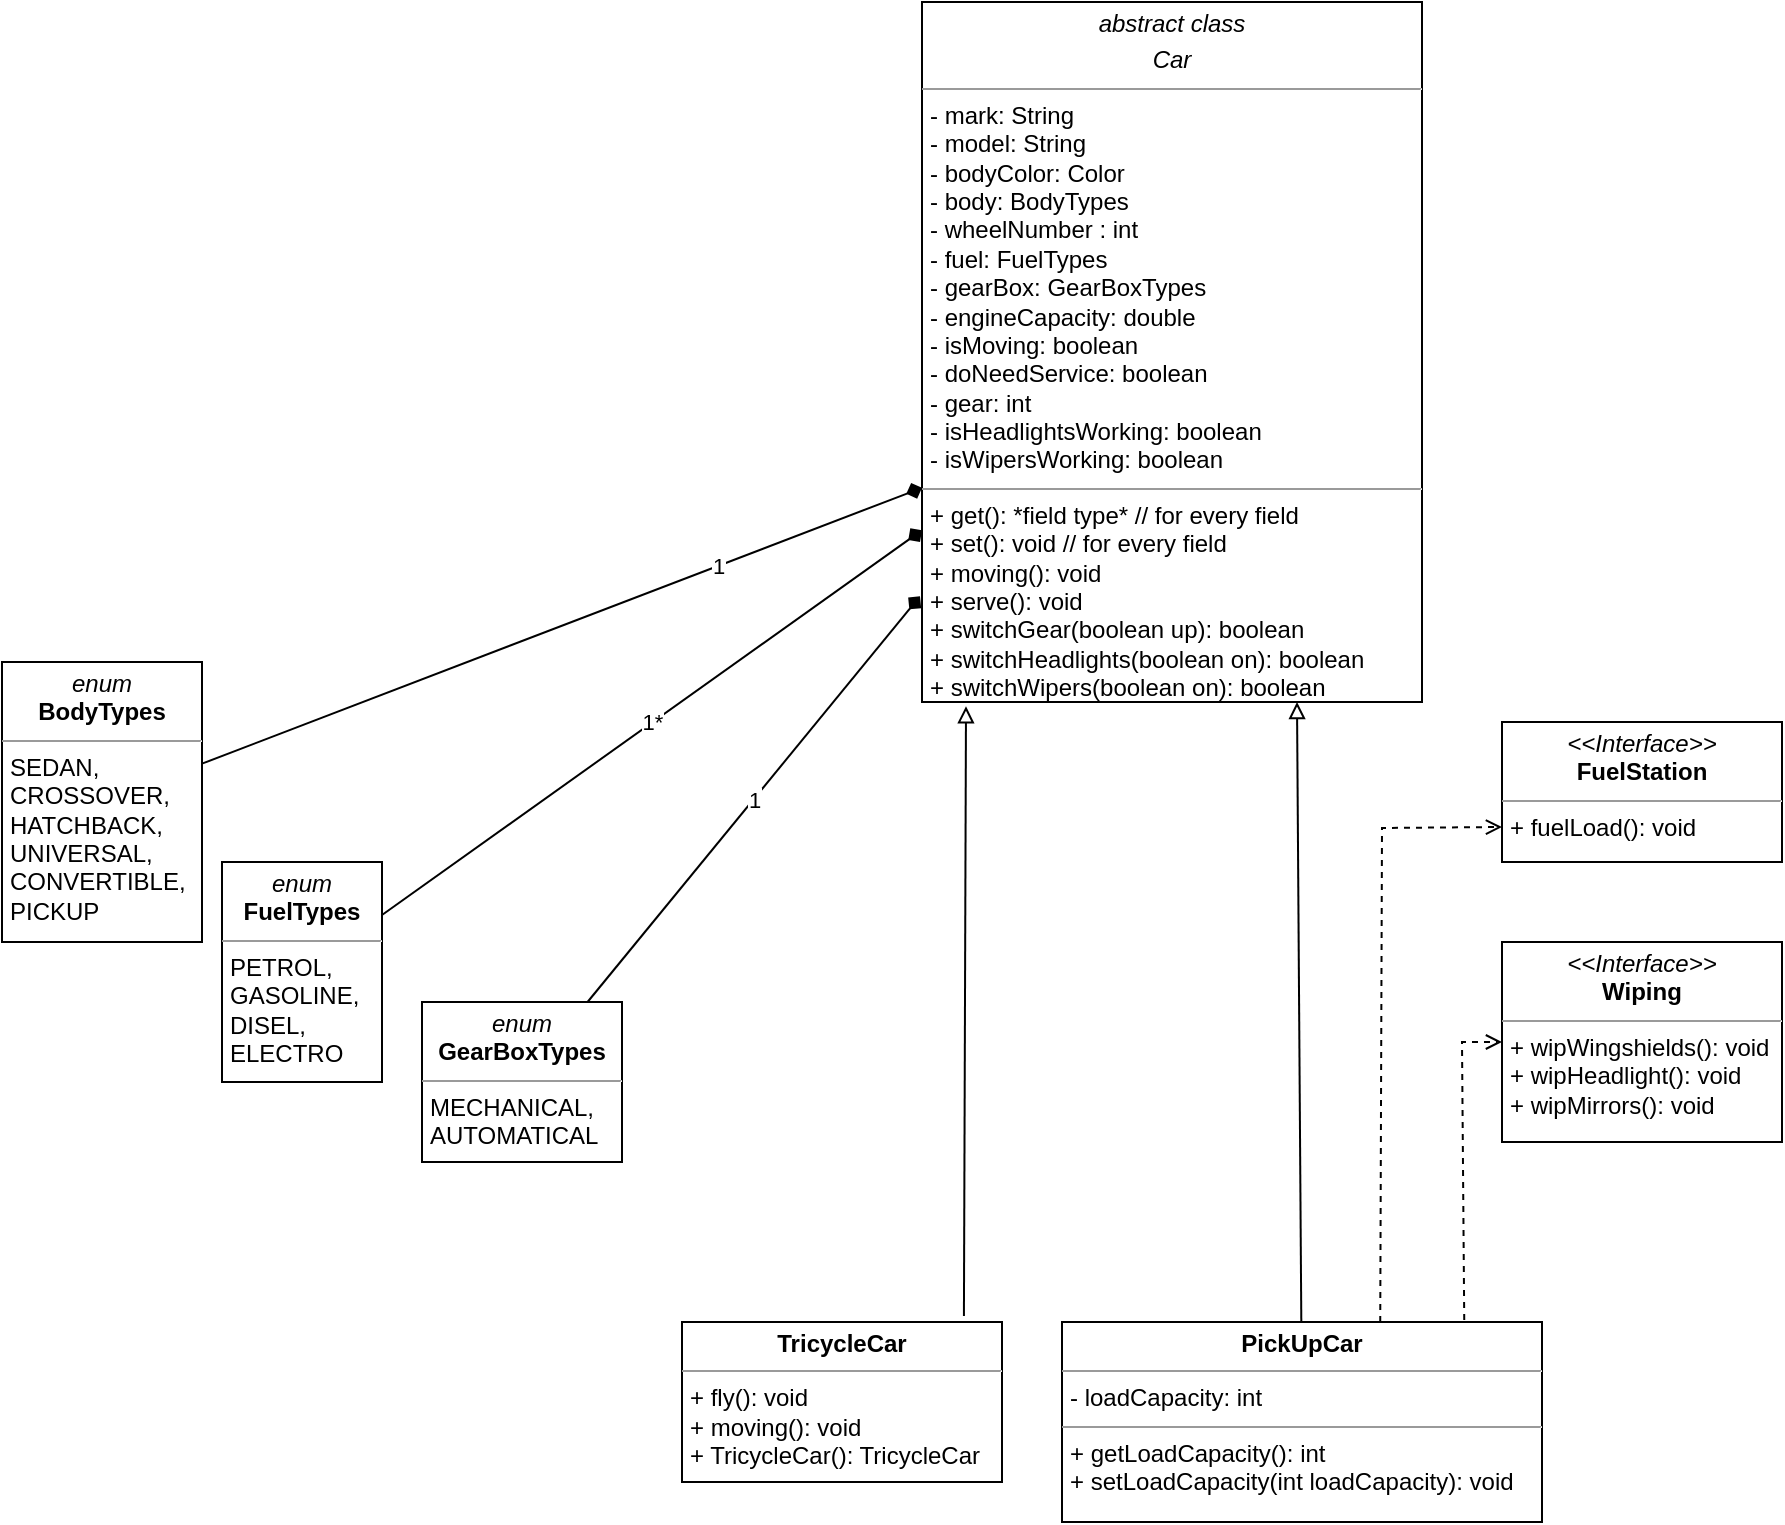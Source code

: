 <mxfile version="20.1.1" type="device"><diagram name="Page-1" id="c4acf3e9-155e-7222-9cf6-157b1a14988f"><mxGraphModel dx="1952" dy="582" grid="1" gridSize="10" guides="1" tooltips="1" connect="1" arrows="1" fold="1" page="1" pageScale="1" pageWidth="850" pageHeight="1100" background="none" math="0" shadow="0"><root><mxCell id="0"/><mxCell id="1" parent="0"/><mxCell id="5d2195bd80daf111-18" value="&lt;p style=&quot;margin:0px;margin-top:4px;text-align:center;&quot;&gt;&lt;i&gt;&amp;lt;&amp;lt;Interface&amp;gt;&amp;gt;&lt;/i&gt;&lt;br&gt;&lt;b&gt;FuelStation&lt;/b&gt;&lt;/p&gt;&lt;hr size=&quot;1&quot;&gt;&lt;p style=&quot;margin:0px;margin-left:4px;&quot;&gt;&lt;span style=&quot;background-color: initial;&quot;&gt;+ fuelLoad(): void&lt;/span&gt;&lt;br&gt;&lt;/p&gt;" style="verticalAlign=top;align=left;overflow=fill;fontSize=12;fontFamily=Helvetica;html=1;rounded=0;shadow=0;comic=0;labelBackgroundColor=none;strokeWidth=1" parent="1" vertex="1"><mxGeometry x="570" y="640" width="140" height="70" as="geometry"/></mxCell><mxCell id="L0k5edWsTYvXM7g7BbTx-6" value="&lt;p style=&quot;margin:0px;margin-top:4px;text-align:center;&quot;&gt;&lt;i&gt;abstract class&lt;/i&gt;&lt;/p&gt;&lt;p style=&quot;margin:0px;margin-top:4px;text-align:center;&quot;&gt;&lt;i&gt;Car&lt;/i&gt;&lt;/p&gt;&lt;hr size=&quot;1&quot;&gt;&lt;p style=&quot;margin:0px;margin-left:4px;&quot;&gt;- mark: String&lt;/p&gt;&lt;p style=&quot;margin:0px;margin-left:4px;&quot;&gt;- model: String&lt;br&gt;&lt;/p&gt;&lt;p style=&quot;margin:0px;margin-left:4px;&quot;&gt;- bodyColor: Color&lt;br&gt;&lt;/p&gt;&lt;p style=&quot;margin:0px;margin-left:4px;&quot;&gt;- body: BodyTypes&lt;br&gt;&lt;/p&gt;&lt;p style=&quot;margin:0px;margin-left:4px;&quot;&gt;- wheelNumber&lt;span style=&quot;background-color: initial;&quot;&gt;&amp;nbsp;: int&amp;nbsp;&lt;/span&gt;&lt;/p&gt;&lt;p style=&quot;margin: 0px 0px 0px 4px;&quot;&gt;- fuel: FuelTypes&lt;/p&gt;&lt;p style=&quot;margin: 0px 0px 0px 4px;&quot;&gt;- gearBox: GearBoxTypes&lt;br&gt;&lt;/p&gt;&lt;p style=&quot;margin: 0px 0px 0px 4px;&quot;&gt;- engineCapacity: double&lt;/p&gt;&lt;p style=&quot;margin: 0px 0px 0px 4px;&quot;&gt;- isMoving: boolean&lt;/p&gt;&lt;p style=&quot;margin: 0px 0px 0px 4px;&quot;&gt;- doNeedService: boolean&lt;/p&gt;&lt;p style=&quot;margin: 0px 0px 0px 4px;&quot;&gt;- gear: int&lt;/p&gt;&lt;p style=&quot;margin: 0px 0px 0px 4px;&quot;&gt;- isHeadlightsWorking: boolean&lt;/p&gt;&lt;p style=&quot;margin: 0px 0px 0px 4px;&quot;&gt;- isWipersWorking: boolean&lt;/p&gt;&lt;hr size=&quot;1&quot;&gt;&lt;p style=&quot;margin:0px;margin-left:4px;&quot;&gt;+ get(): *field type* // for every field&lt;/p&gt;&lt;p style=&quot;margin:0px;margin-left:4px;&quot;&gt;+ set(): void // for every field&lt;/p&gt;&lt;p style=&quot;margin:0px;margin-left:4px;&quot;&gt;+ moving(): void&lt;/p&gt;&lt;p style=&quot;margin:0px;margin-left:4px;&quot;&gt;+ serve(): void&lt;/p&gt;&lt;p style=&quot;margin:0px;margin-left:4px;&quot;&gt;+ switchGear(boolean up): boolean&lt;/p&gt;&lt;p style=&quot;margin:0px;margin-left:4px;&quot;&gt;+ switchHeadlights(boolean on): boolean&lt;/p&gt;&lt;p style=&quot;margin:0px;margin-left:4px;&quot;&gt;+ switchWipers(boolean on): boolean&lt;/p&gt;" style="verticalAlign=top;align=left;overflow=fill;fontSize=12;fontFamily=Helvetica;html=1;rounded=0;shadow=0;comic=0;labelBackgroundColor=none;strokeWidth=1" vertex="1" parent="1"><mxGeometry x="280" y="280" width="250" height="350" as="geometry"/></mxCell><mxCell id="L0k5edWsTYvXM7g7BbTx-9" style="edgeStyle=none;rounded=0;orthogonalLoop=1;jettySize=auto;html=1;endArrow=diamond;endFill=1;entryX=0;entryY=0.694;entryDx=0;entryDy=0;strokeWidth=1;entryPerimeter=0;" edge="1" parent="1" source="L0k5edWsTYvXM7g7BbTx-8" target="L0k5edWsTYvXM7g7BbTx-6"><mxGeometry relative="1" as="geometry"><mxPoint x="90" y="700" as="targetPoint"/></mxGeometry></mxCell><mxCell id="L0k5edWsTYvXM7g7BbTx-11" value="1" style="edgeLabel;html=1;align=center;verticalAlign=middle;resizable=0;points=[];" vertex="1" connectable="0" parent="L0k5edWsTYvXM7g7BbTx-9"><mxGeometry x="0.433" relative="1" as="geometry"><mxPoint as="offset"/></mxGeometry></mxCell><mxCell id="L0k5edWsTYvXM7g7BbTx-8" value="&lt;p style=&quot;margin:0px;margin-top:4px;text-align:center;&quot;&gt;&lt;i&gt;enum&lt;/i&gt;&lt;br&gt;&lt;b&gt;BodyTypes&lt;/b&gt;&lt;/p&gt;&lt;hr size=&quot;1&quot;&gt;&lt;p style=&quot;margin:0px;margin-left:4px;&quot;&gt;SEDAN,&lt;/p&gt;&lt;p style=&quot;margin:0px;margin-left:4px;&quot;&gt;CROSSOVER,&lt;/p&gt;&lt;p style=&quot;margin:0px;margin-left:4px;&quot;&gt;HATCHBACK,&lt;/p&gt;&lt;p style=&quot;margin:0px;margin-left:4px;&quot;&gt;UNIVERSAL,&lt;/p&gt;&lt;p style=&quot;margin:0px;margin-left:4px;&quot;&gt;CONVERTIBLE,&lt;/p&gt;&lt;p style=&quot;margin:0px;margin-left:4px;&quot;&gt;PICKUP&lt;/p&gt;" style="verticalAlign=top;align=left;overflow=fill;fontSize=12;fontFamily=Helvetica;html=1;rounded=0;shadow=0;comic=0;labelBackgroundColor=none;strokeWidth=1" vertex="1" parent="1"><mxGeometry x="-180" y="610" width="100" height="140" as="geometry"/></mxCell><mxCell id="L0k5edWsTYvXM7g7BbTx-14" value="1*" style="edgeStyle=none;rounded=0;orthogonalLoop=1;jettySize=auto;html=1;endArrow=diamond;endFill=1;strokeWidth=1;" edge="1" parent="1" source="L0k5edWsTYvXM7g7BbTx-12" target="L0k5edWsTYvXM7g7BbTx-6"><mxGeometry relative="1" as="geometry"/></mxCell><mxCell id="L0k5edWsTYvXM7g7BbTx-12" value="&lt;p style=&quot;margin:0px;margin-top:4px;text-align:center;&quot;&gt;&lt;i&gt;enum&lt;/i&gt;&lt;br&gt;&lt;b&gt;FuelTypes&lt;/b&gt;&lt;/p&gt;&lt;hr size=&quot;1&quot;&gt;&lt;p style=&quot;margin:0px;margin-left:4px;&quot;&gt;PETROL,&lt;/p&gt;&lt;p style=&quot;margin:0px;margin-left:4px;&quot;&gt;GASOLINE,&lt;/p&gt;&lt;p style=&quot;margin:0px;margin-left:4px;&quot;&gt;DISEL,&lt;/p&gt;&lt;p style=&quot;margin:0px;margin-left:4px;&quot;&gt;ELECTRO&lt;/p&gt;" style="verticalAlign=top;align=left;overflow=fill;fontSize=12;fontFamily=Helvetica;html=1;rounded=0;shadow=0;comic=0;labelBackgroundColor=none;strokeWidth=1" vertex="1" parent="1"><mxGeometry x="-70" y="710" width="80" height="110" as="geometry"/></mxCell><mxCell id="L0k5edWsTYvXM7g7BbTx-16" value="1" style="edgeStyle=none;rounded=0;orthogonalLoop=1;jettySize=auto;html=1;entryX=-0.004;entryY=0.849;entryDx=0;entryDy=0;entryPerimeter=0;endArrow=diamond;endFill=1;strokeWidth=1;" edge="1" parent="1" source="L0k5edWsTYvXM7g7BbTx-15" target="L0k5edWsTYvXM7g7BbTx-6"><mxGeometry relative="1" as="geometry"/></mxCell><mxCell id="L0k5edWsTYvXM7g7BbTx-15" value="&lt;p style=&quot;margin:0px;margin-top:4px;text-align:center;&quot;&gt;&lt;i&gt;enum&lt;/i&gt;&lt;br&gt;&lt;b&gt;GearBoxTypes&lt;/b&gt;&lt;/p&gt;&lt;hr size=&quot;1&quot;&gt;&lt;p style=&quot;margin:0px;margin-left:4px;&quot;&gt;MECHANICAL,&lt;/p&gt;&lt;p style=&quot;margin:0px;margin-left:4px;&quot;&gt;AUTOMATICAL&lt;/p&gt;" style="verticalAlign=top;align=left;overflow=fill;fontSize=12;fontFamily=Helvetica;html=1;rounded=0;shadow=0;comic=0;labelBackgroundColor=none;strokeWidth=1" vertex="1" parent="1"><mxGeometry x="30" y="780" width="100" height="80" as="geometry"/></mxCell><mxCell id="L0k5edWsTYvXM7g7BbTx-20" style="edgeStyle=none;rounded=0;orthogonalLoop=1;jettySize=auto;html=1;entryX=0.75;entryY=1;entryDx=0;entryDy=0;endArrow=block;endFill=0;strokeWidth=1;" edge="1" parent="1" source="L0k5edWsTYvXM7g7BbTx-19" target="L0k5edWsTYvXM7g7BbTx-6"><mxGeometry relative="1" as="geometry"/></mxCell><mxCell id="L0k5edWsTYvXM7g7BbTx-23" style="edgeStyle=none;rounded=0;orthogonalLoop=1;jettySize=auto;html=1;entryX=0;entryY=0.75;entryDx=0;entryDy=0;endArrow=open;endFill=0;strokeWidth=1;dashed=1;exitX=0.663;exitY=0;exitDx=0;exitDy=0;exitPerimeter=0;" edge="1" parent="1" source="L0k5edWsTYvXM7g7BbTx-19" target="5d2195bd80daf111-18"><mxGeometry relative="1" as="geometry"><Array as="points"><mxPoint x="510" y="693"/></Array></mxGeometry></mxCell><mxCell id="L0k5edWsTYvXM7g7BbTx-25" style="edgeStyle=none;rounded=0;orthogonalLoop=1;jettySize=auto;html=1;entryX=0;entryY=0.5;entryDx=0;entryDy=0;dashed=1;endArrow=open;endFill=0;strokeWidth=1;exitX=0.838;exitY=-0.01;exitDx=0;exitDy=0;exitPerimeter=0;" edge="1" parent="1" source="L0k5edWsTYvXM7g7BbTx-19" target="L0k5edWsTYvXM7g7BbTx-24"><mxGeometry relative="1" as="geometry"><Array as="points"><mxPoint x="550" y="800"/></Array></mxGeometry></mxCell><mxCell id="L0k5edWsTYvXM7g7BbTx-19" value="&lt;p style=&quot;margin:0px;margin-top:4px;text-align:center;&quot;&gt;&lt;b&gt;PickUpCar&lt;/b&gt;&lt;/p&gt;&lt;hr size=&quot;1&quot;&gt;&lt;p style=&quot;margin:0px;margin-left:4px;&quot;&gt;- loadCapacity: int&lt;/p&gt;&lt;hr size=&quot;1&quot;&gt;&lt;p style=&quot;margin:0px;margin-left:4px;&quot;&gt;+ getLoadCapacity(): int&lt;/p&gt;&lt;p style=&quot;margin:0px;margin-left:4px;&quot;&gt;+ setLoadCapacity(int loadCapacity): void&lt;/p&gt;" style="verticalAlign=top;align=left;overflow=fill;fontSize=12;fontFamily=Helvetica;html=1;rounded=0;shadow=0;comic=0;labelBackgroundColor=none;strokeWidth=1" vertex="1" parent="1"><mxGeometry x="350" y="940" width="240" height="100" as="geometry"/></mxCell><mxCell id="L0k5edWsTYvXM7g7BbTx-24" value="&lt;p style=&quot;margin:0px;margin-top:4px;text-align:center;&quot;&gt;&lt;i&gt;&amp;lt;&amp;lt;Interface&amp;gt;&amp;gt;&lt;/i&gt;&lt;br&gt;&lt;b style=&quot;background-color: initial;&quot;&gt;Wiping&lt;/b&gt;&lt;/p&gt;&lt;hr size=&quot;1&quot;&gt;&lt;p style=&quot;margin:0px;margin-left:4px;&quot;&gt;&lt;span style=&quot;background-color: initial;&quot;&gt;+ wipWingshields(): void&lt;/span&gt;&lt;br&gt;&lt;/p&gt;&lt;p style=&quot;margin:0px;margin-left:4px;&quot;&gt;+ wipHeadlight(): void&lt;span style=&quot;background-color: initial;&quot;&gt;&lt;br&gt;&lt;/span&gt;&lt;/p&gt;&lt;p style=&quot;margin:0px;margin-left:4px;&quot;&gt;+ wipMirrors(): void&lt;br&gt;&lt;/p&gt;" style="verticalAlign=top;align=left;overflow=fill;fontSize=12;fontFamily=Helvetica;html=1;rounded=0;shadow=0;comic=0;labelBackgroundColor=none;strokeWidth=1" vertex="1" parent="1"><mxGeometry x="570" y="750" width="140" height="100" as="geometry"/></mxCell><mxCell id="L0k5edWsTYvXM7g7BbTx-27" style="edgeStyle=none;rounded=0;orthogonalLoop=1;jettySize=auto;html=1;entryX=0.088;entryY=1.006;entryDx=0;entryDy=0;entryPerimeter=0;endArrow=block;endFill=0;strokeWidth=1;exitX=0.881;exitY=-0.037;exitDx=0;exitDy=0;exitPerimeter=0;" edge="1" parent="1" source="L0k5edWsTYvXM7g7BbTx-26" target="L0k5edWsTYvXM7g7BbTx-6"><mxGeometry relative="1" as="geometry"/></mxCell><mxCell id="L0k5edWsTYvXM7g7BbTx-26" value="&lt;p style=&quot;margin:0px;margin-top:4px;text-align:center;&quot;&gt;&lt;b&gt;TricycleCar&lt;/b&gt;&lt;/p&gt;&lt;hr size=&quot;1&quot;&gt;&lt;p style=&quot;margin:0px;margin-left:4px;&quot;&gt;&lt;/p&gt;&lt;p style=&quot;margin:0px;margin-left:4px;&quot;&gt;+ fly(): void&lt;/p&gt;&lt;p style=&quot;margin:0px;margin-left:4px;&quot;&gt;+ moving(): void&lt;/p&gt;&lt;p style=&quot;margin:0px;margin-left:4px;&quot;&gt;+ TricycleCar(): TricycleCar&lt;/p&gt;" style="verticalAlign=top;align=left;overflow=fill;fontSize=12;fontFamily=Helvetica;html=1;rounded=0;shadow=0;comic=0;labelBackgroundColor=none;strokeWidth=1" vertex="1" parent="1"><mxGeometry x="160" y="940" width="160" height="80" as="geometry"/></mxCell></root></mxGraphModel></diagram></mxfile>